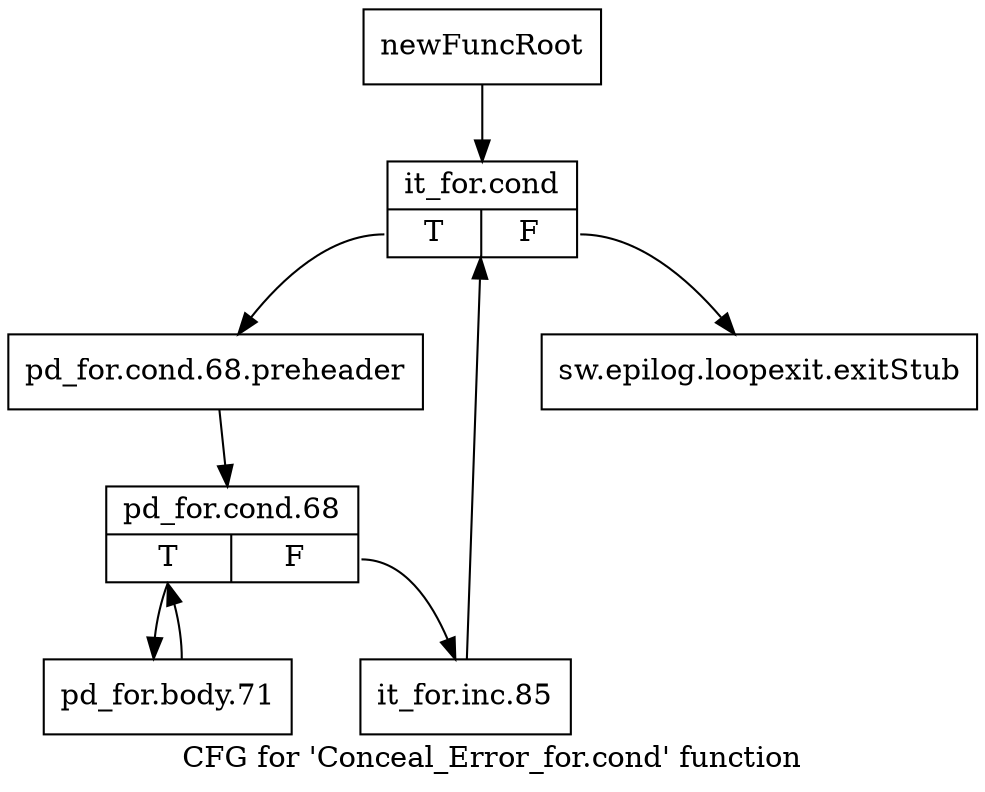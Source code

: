 digraph "CFG for 'Conceal_Error_for.cond' function" {
	label="CFG for 'Conceal_Error_for.cond' function";

	Node0x23c2b20 [shape=record,label="{newFuncRoot}"];
	Node0x23c2b20 -> Node0x23c2bc0;
	Node0x23c2b70 [shape=record,label="{sw.epilog.loopexit.exitStub}"];
	Node0x23c2bc0 [shape=record,label="{it_for.cond|{<s0>T|<s1>F}}"];
	Node0x23c2bc0:s0 -> Node0x23c2c10;
	Node0x23c2bc0:s1 -> Node0x23c2b70;
	Node0x23c2c10 [shape=record,label="{pd_for.cond.68.preheader}"];
	Node0x23c2c10 -> Node0x23c2c60;
	Node0x23c2c60 [shape=record,label="{pd_for.cond.68|{<s0>T|<s1>F}}"];
	Node0x23c2c60:s0 -> Node0x23c2d00;
	Node0x23c2c60:s1 -> Node0x23c2cb0;
	Node0x23c2cb0 [shape=record,label="{it_for.inc.85}"];
	Node0x23c2cb0 -> Node0x23c2bc0;
	Node0x23c2d00 [shape=record,label="{pd_for.body.71}"];
	Node0x23c2d00 -> Node0x23c2c60;
}
